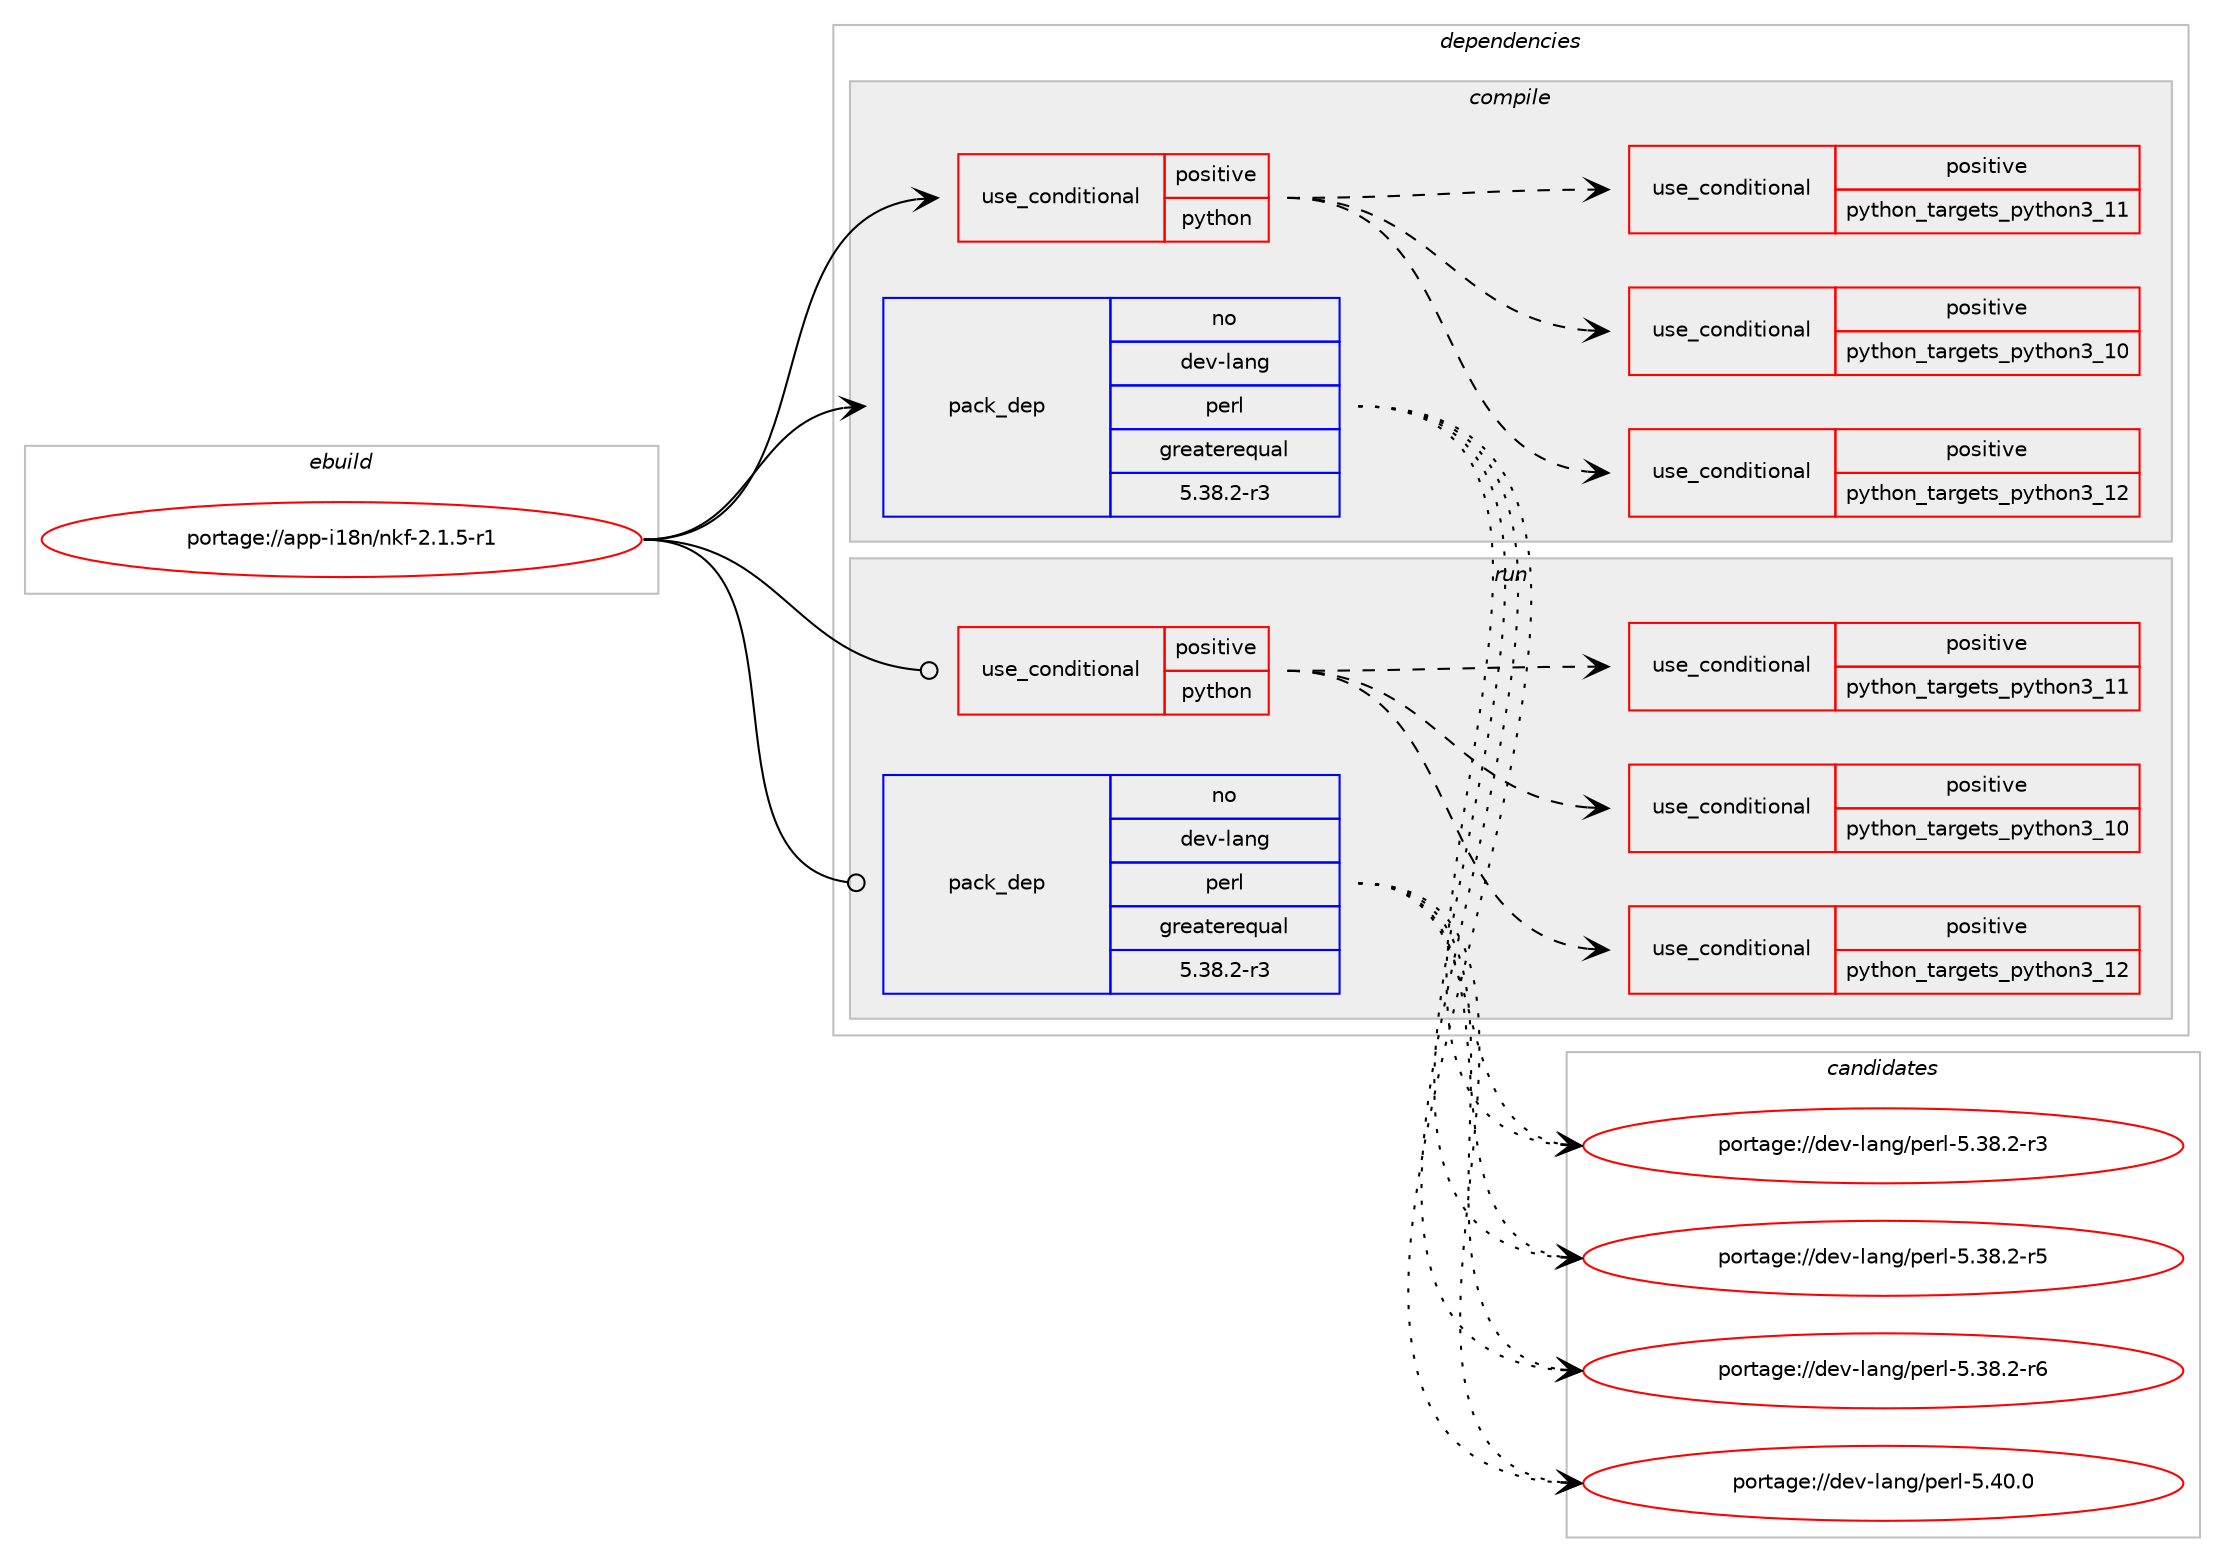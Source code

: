 digraph prolog {

# *************
# Graph options
# *************

newrank=true;
concentrate=true;
compound=true;
graph [rankdir=LR,fontname=Helvetica,fontsize=10,ranksep=1.5];#, ranksep=2.5, nodesep=0.2];
edge  [arrowhead=vee];
node  [fontname=Helvetica,fontsize=10];

# **********
# The ebuild
# **********

subgraph cluster_leftcol {
color=gray;
rank=same;
label=<<i>ebuild</i>>;
id [label="portage://app-i18n/nkf-2.1.5-r1", color=red, width=4, href="../app-i18n/nkf-2.1.5-r1.svg"];
}

# ****************
# The dependencies
# ****************

subgraph cluster_midcol {
color=gray;
label=<<i>dependencies</i>>;
subgraph cluster_compile {
fillcolor="#eeeeee";
style=filled;
label=<<i>compile</i>>;
subgraph cond10765 {
dependency17127 [label=<<TABLE BORDER="0" CELLBORDER="1" CELLSPACING="0" CELLPADDING="4"><TR><TD ROWSPAN="3" CELLPADDING="10">use_conditional</TD></TR><TR><TD>positive</TD></TR><TR><TD>python</TD></TR></TABLE>>, shape=none, color=red];
subgraph cond10766 {
dependency17128 [label=<<TABLE BORDER="0" CELLBORDER="1" CELLSPACING="0" CELLPADDING="4"><TR><TD ROWSPAN="3" CELLPADDING="10">use_conditional</TD></TR><TR><TD>positive</TD></TR><TR><TD>python_targets_python3_10</TD></TR></TABLE>>, shape=none, color=red];
# *** BEGIN UNKNOWN DEPENDENCY TYPE (TODO) ***
# dependency17128 -> package_dependency(portage://app-i18n/nkf-2.1.5-r1,install,no,dev-lang,python,none,[,,],[slot(3.10)],[])
# *** END UNKNOWN DEPENDENCY TYPE (TODO) ***

}
dependency17127:e -> dependency17128:w [weight=20,style="dashed",arrowhead="vee"];
subgraph cond10767 {
dependency17129 [label=<<TABLE BORDER="0" CELLBORDER="1" CELLSPACING="0" CELLPADDING="4"><TR><TD ROWSPAN="3" CELLPADDING="10">use_conditional</TD></TR><TR><TD>positive</TD></TR><TR><TD>python_targets_python3_11</TD></TR></TABLE>>, shape=none, color=red];
# *** BEGIN UNKNOWN DEPENDENCY TYPE (TODO) ***
# dependency17129 -> package_dependency(portage://app-i18n/nkf-2.1.5-r1,install,no,dev-lang,python,none,[,,],[slot(3.11)],[])
# *** END UNKNOWN DEPENDENCY TYPE (TODO) ***

}
dependency17127:e -> dependency17129:w [weight=20,style="dashed",arrowhead="vee"];
subgraph cond10768 {
dependency17130 [label=<<TABLE BORDER="0" CELLBORDER="1" CELLSPACING="0" CELLPADDING="4"><TR><TD ROWSPAN="3" CELLPADDING="10">use_conditional</TD></TR><TR><TD>positive</TD></TR><TR><TD>python_targets_python3_12</TD></TR></TABLE>>, shape=none, color=red];
# *** BEGIN UNKNOWN DEPENDENCY TYPE (TODO) ***
# dependency17130 -> package_dependency(portage://app-i18n/nkf-2.1.5-r1,install,no,dev-lang,python,none,[,,],[slot(3.12)],[])
# *** END UNKNOWN DEPENDENCY TYPE (TODO) ***

}
dependency17127:e -> dependency17130:w [weight=20,style="dashed",arrowhead="vee"];
}
id:e -> dependency17127:w [weight=20,style="solid",arrowhead="vee"];
subgraph pack6018 {
dependency17131 [label=<<TABLE BORDER="0" CELLBORDER="1" CELLSPACING="0" CELLPADDING="4" WIDTH="220"><TR><TD ROWSPAN="6" CELLPADDING="30">pack_dep</TD></TR><TR><TD WIDTH="110">no</TD></TR><TR><TD>dev-lang</TD></TR><TR><TD>perl</TD></TR><TR><TD>greaterequal</TD></TR><TR><TD>5.38.2-r3</TD></TR></TABLE>>, shape=none, color=blue];
}
id:e -> dependency17131:w [weight=20,style="solid",arrowhead="vee"];
}
subgraph cluster_compileandrun {
fillcolor="#eeeeee";
style=filled;
label=<<i>compile and run</i>>;
}
subgraph cluster_run {
fillcolor="#eeeeee";
style=filled;
label=<<i>run</i>>;
subgraph cond10769 {
dependency17132 [label=<<TABLE BORDER="0" CELLBORDER="1" CELLSPACING="0" CELLPADDING="4"><TR><TD ROWSPAN="3" CELLPADDING="10">use_conditional</TD></TR><TR><TD>positive</TD></TR><TR><TD>python</TD></TR></TABLE>>, shape=none, color=red];
subgraph cond10770 {
dependency17133 [label=<<TABLE BORDER="0" CELLBORDER="1" CELLSPACING="0" CELLPADDING="4"><TR><TD ROWSPAN="3" CELLPADDING="10">use_conditional</TD></TR><TR><TD>positive</TD></TR><TR><TD>python_targets_python3_10</TD></TR></TABLE>>, shape=none, color=red];
# *** BEGIN UNKNOWN DEPENDENCY TYPE (TODO) ***
# dependency17133 -> package_dependency(portage://app-i18n/nkf-2.1.5-r1,run,no,dev-lang,python,none,[,,],[slot(3.10)],[])
# *** END UNKNOWN DEPENDENCY TYPE (TODO) ***

}
dependency17132:e -> dependency17133:w [weight=20,style="dashed",arrowhead="vee"];
subgraph cond10771 {
dependency17134 [label=<<TABLE BORDER="0" CELLBORDER="1" CELLSPACING="0" CELLPADDING="4"><TR><TD ROWSPAN="3" CELLPADDING="10">use_conditional</TD></TR><TR><TD>positive</TD></TR><TR><TD>python_targets_python3_11</TD></TR></TABLE>>, shape=none, color=red];
# *** BEGIN UNKNOWN DEPENDENCY TYPE (TODO) ***
# dependency17134 -> package_dependency(portage://app-i18n/nkf-2.1.5-r1,run,no,dev-lang,python,none,[,,],[slot(3.11)],[])
# *** END UNKNOWN DEPENDENCY TYPE (TODO) ***

}
dependency17132:e -> dependency17134:w [weight=20,style="dashed",arrowhead="vee"];
subgraph cond10772 {
dependency17135 [label=<<TABLE BORDER="0" CELLBORDER="1" CELLSPACING="0" CELLPADDING="4"><TR><TD ROWSPAN="3" CELLPADDING="10">use_conditional</TD></TR><TR><TD>positive</TD></TR><TR><TD>python_targets_python3_12</TD></TR></TABLE>>, shape=none, color=red];
# *** BEGIN UNKNOWN DEPENDENCY TYPE (TODO) ***
# dependency17135 -> package_dependency(portage://app-i18n/nkf-2.1.5-r1,run,no,dev-lang,python,none,[,,],[slot(3.12)],[])
# *** END UNKNOWN DEPENDENCY TYPE (TODO) ***

}
dependency17132:e -> dependency17135:w [weight=20,style="dashed",arrowhead="vee"];
}
id:e -> dependency17132:w [weight=20,style="solid",arrowhead="odot"];
subgraph pack6019 {
dependency17136 [label=<<TABLE BORDER="0" CELLBORDER="1" CELLSPACING="0" CELLPADDING="4" WIDTH="220"><TR><TD ROWSPAN="6" CELLPADDING="30">pack_dep</TD></TR><TR><TD WIDTH="110">no</TD></TR><TR><TD>dev-lang</TD></TR><TR><TD>perl</TD></TR><TR><TD>greaterequal</TD></TR><TR><TD>5.38.2-r3</TD></TR></TABLE>>, shape=none, color=blue];
}
id:e -> dependency17136:w [weight=20,style="solid",arrowhead="odot"];
# *** BEGIN UNKNOWN DEPENDENCY TYPE (TODO) ***
# id -> package_dependency(portage://app-i18n/nkf-2.1.5-r1,run,no,dev-lang,perl,none,[,,],any_same_slot,[])
# *** END UNKNOWN DEPENDENCY TYPE (TODO) ***

}
}

# **************
# The candidates
# **************

subgraph cluster_choices {
rank=same;
color=gray;
label=<<i>candidates</i>>;

subgraph choice6018 {
color=black;
nodesep=1;
choice100101118451089711010347112101114108455346515646504511451 [label="portage://dev-lang/perl-5.38.2-r3", color=red, width=4,href="../dev-lang/perl-5.38.2-r3.svg"];
choice100101118451089711010347112101114108455346515646504511453 [label="portage://dev-lang/perl-5.38.2-r5", color=red, width=4,href="../dev-lang/perl-5.38.2-r5.svg"];
choice100101118451089711010347112101114108455346515646504511454 [label="portage://dev-lang/perl-5.38.2-r6", color=red, width=4,href="../dev-lang/perl-5.38.2-r6.svg"];
choice10010111845108971101034711210111410845534652484648 [label="portage://dev-lang/perl-5.40.0", color=red, width=4,href="../dev-lang/perl-5.40.0.svg"];
dependency17131:e -> choice100101118451089711010347112101114108455346515646504511451:w [style=dotted,weight="100"];
dependency17131:e -> choice100101118451089711010347112101114108455346515646504511453:w [style=dotted,weight="100"];
dependency17131:e -> choice100101118451089711010347112101114108455346515646504511454:w [style=dotted,weight="100"];
dependency17131:e -> choice10010111845108971101034711210111410845534652484648:w [style=dotted,weight="100"];
}
subgraph choice6019 {
color=black;
nodesep=1;
choice100101118451089711010347112101114108455346515646504511451 [label="portage://dev-lang/perl-5.38.2-r3", color=red, width=4,href="../dev-lang/perl-5.38.2-r3.svg"];
choice100101118451089711010347112101114108455346515646504511453 [label="portage://dev-lang/perl-5.38.2-r5", color=red, width=4,href="../dev-lang/perl-5.38.2-r5.svg"];
choice100101118451089711010347112101114108455346515646504511454 [label="portage://dev-lang/perl-5.38.2-r6", color=red, width=4,href="../dev-lang/perl-5.38.2-r6.svg"];
choice10010111845108971101034711210111410845534652484648 [label="portage://dev-lang/perl-5.40.0", color=red, width=4,href="../dev-lang/perl-5.40.0.svg"];
dependency17136:e -> choice100101118451089711010347112101114108455346515646504511451:w [style=dotted,weight="100"];
dependency17136:e -> choice100101118451089711010347112101114108455346515646504511453:w [style=dotted,weight="100"];
dependency17136:e -> choice100101118451089711010347112101114108455346515646504511454:w [style=dotted,weight="100"];
dependency17136:e -> choice10010111845108971101034711210111410845534652484648:w [style=dotted,weight="100"];
}
}

}
